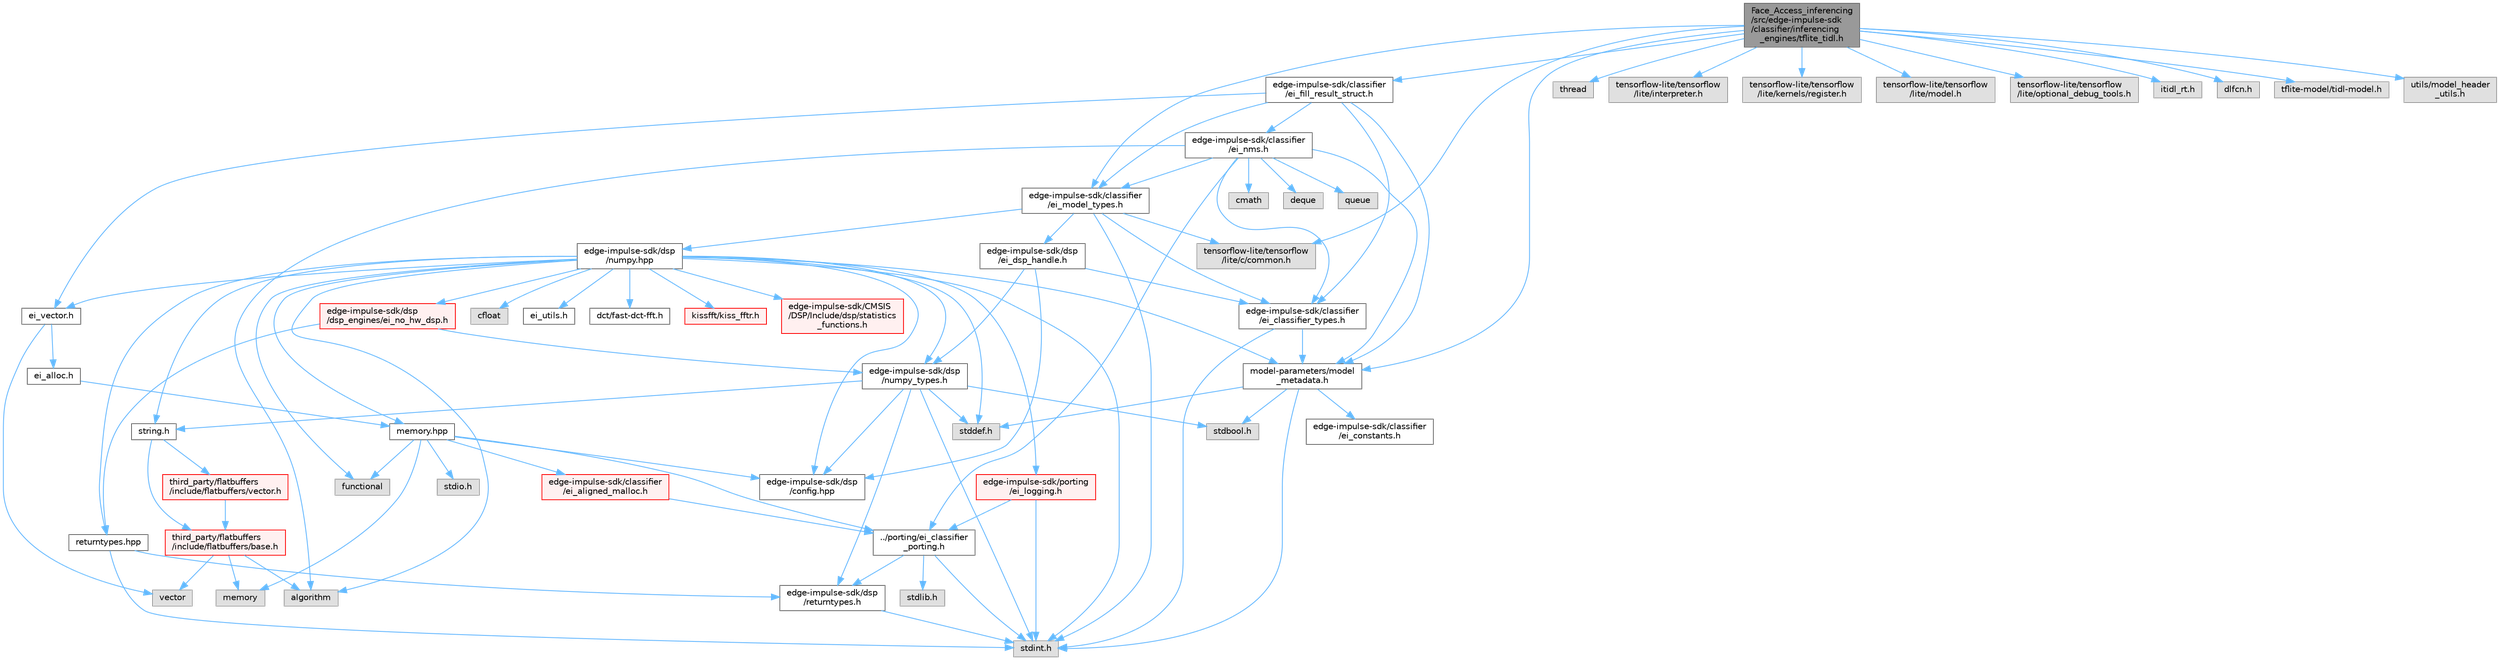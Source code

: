 digraph "Face_Access_inferencing/src/edge-impulse-sdk/classifier/inferencing_engines/tflite_tidl.h"
{
 // LATEX_PDF_SIZE
  bgcolor="transparent";
  edge [fontname=Helvetica,fontsize=10,labelfontname=Helvetica,labelfontsize=10];
  node [fontname=Helvetica,fontsize=10,shape=box,height=0.2,width=0.4];
  Node1 [id="Node000001",label="Face_Access_inferencing\l/src/edge-impulse-sdk\l/classifier/inferencing\l_engines/tflite_tidl.h",height=0.2,width=0.4,color="gray40", fillcolor="grey60", style="filled", fontcolor="black",tooltip=" "];
  Node1 -> Node2 [id="edge91_Node000001_Node000002",color="steelblue1",style="solid",tooltip=" "];
  Node2 [id="Node000002",label="model-parameters/model\l_metadata.h",height=0.2,width=0.4,color="grey40", fillcolor="white", style="filled",URL="$model__metadata_8h.html",tooltip=" "];
  Node2 -> Node3 [id="edge92_Node000002_Node000003",color="steelblue1",style="solid",tooltip=" "];
  Node3 [id="Node000003",label="stdint.h",height=0.2,width=0.4,color="grey60", fillcolor="#E0E0E0", style="filled",tooltip=" "];
  Node2 -> Node4 [id="edge93_Node000002_Node000004",color="steelblue1",style="solid",tooltip=" "];
  Node4 [id="Node000004",label="stdbool.h",height=0.2,width=0.4,color="grey60", fillcolor="#E0E0E0", style="filled",tooltip=" "];
  Node2 -> Node5 [id="edge94_Node000002_Node000005",color="steelblue1",style="solid",tooltip=" "];
  Node5 [id="Node000005",label="stddef.h",height=0.2,width=0.4,color="grey60", fillcolor="#E0E0E0", style="filled",tooltip=" "];
  Node2 -> Node6 [id="edge95_Node000002_Node000006",color="steelblue1",style="solid",tooltip=" "];
  Node6 [id="Node000006",label="edge-impulse-sdk/classifier\l/ei_constants.h",height=0.2,width=0.4,color="grey40", fillcolor="white", style="filled",URL="$ei__constants_8h.html",tooltip=" "];
  Node1 -> Node7 [id="edge96_Node000001_Node000007",color="steelblue1",style="solid",tooltip=" "];
  Node7 [id="Node000007",label="thread",height=0.2,width=0.4,color="grey60", fillcolor="#E0E0E0", style="filled",tooltip=" "];
  Node1 -> Node8 [id="edge97_Node000001_Node000008",color="steelblue1",style="solid",tooltip=" "];
  Node8 [id="Node000008",label="tensorflow-lite/tensorflow\l/lite/c/common.h",height=0.2,width=0.4,color="grey60", fillcolor="#E0E0E0", style="filled",tooltip=" "];
  Node1 -> Node9 [id="edge98_Node000001_Node000009",color="steelblue1",style="solid",tooltip=" "];
  Node9 [id="Node000009",label="tensorflow-lite/tensorflow\l/lite/interpreter.h",height=0.2,width=0.4,color="grey60", fillcolor="#E0E0E0", style="filled",tooltip=" "];
  Node1 -> Node10 [id="edge99_Node000001_Node000010",color="steelblue1",style="solid",tooltip=" "];
  Node10 [id="Node000010",label="tensorflow-lite/tensorflow\l/lite/kernels/register.h",height=0.2,width=0.4,color="grey60", fillcolor="#E0E0E0", style="filled",tooltip=" "];
  Node1 -> Node11 [id="edge100_Node000001_Node000011",color="steelblue1",style="solid",tooltip=" "];
  Node11 [id="Node000011",label="tensorflow-lite/tensorflow\l/lite/model.h",height=0.2,width=0.4,color="grey60", fillcolor="#E0E0E0", style="filled",tooltip=" "];
  Node1 -> Node12 [id="edge101_Node000001_Node000012",color="steelblue1",style="solid",tooltip=" "];
  Node12 [id="Node000012",label="tensorflow-lite/tensorflow\l/lite/optional_debug_tools.h",height=0.2,width=0.4,color="grey60", fillcolor="#E0E0E0", style="filled",tooltip=" "];
  Node1 -> Node13 [id="edge102_Node000001_Node000013",color="steelblue1",style="solid",tooltip=" "];
  Node13 [id="Node000013",label="edge-impulse-sdk/classifier\l/ei_fill_result_struct.h",height=0.2,width=0.4,color="grey40", fillcolor="white", style="filled",URL="$ei__fill__result__struct_8h.html",tooltip=" "];
  Node13 -> Node2 [id="edge103_Node000013_Node000002",color="steelblue1",style="solid",tooltip=" "];
  Node13 -> Node14 [id="edge104_Node000013_Node000014",color="steelblue1",style="solid",tooltip=" "];
  Node14 [id="Node000014",label="edge-impulse-sdk/classifier\l/ei_model_types.h",height=0.2,width=0.4,color="grey40", fillcolor="white", style="filled",URL="$ei__model__types_8h.html",tooltip=" "];
  Node14 -> Node3 [id="edge105_Node000014_Node000003",color="steelblue1",style="solid",tooltip=" "];
  Node14 -> Node15 [id="edge106_Node000014_Node000015",color="steelblue1",style="solid",tooltip=" "];
  Node15 [id="Node000015",label="edge-impulse-sdk/classifier\l/ei_classifier_types.h",height=0.2,width=0.4,color="grey40", fillcolor="white", style="filled",URL="$ei__classifier__types_8h.html",tooltip=" "];
  Node15 -> Node3 [id="edge107_Node000015_Node000003",color="steelblue1",style="solid",tooltip=" "];
  Node15 -> Node2 [id="edge108_Node000015_Node000002",color="steelblue1",style="solid",tooltip=" "];
  Node14 -> Node16 [id="edge109_Node000014_Node000016",color="steelblue1",style="solid",tooltip=" "];
  Node16 [id="Node000016",label="edge-impulse-sdk/dsp\l/ei_dsp_handle.h",height=0.2,width=0.4,color="grey40", fillcolor="white", style="filled",URL="$ei__dsp__handle_8h.html",tooltip=" "];
  Node16 -> Node17 [id="edge110_Node000016_Node000017",color="steelblue1",style="solid",tooltip=" "];
  Node17 [id="Node000017",label="edge-impulse-sdk/dsp\l/config.hpp",height=0.2,width=0.4,color="grey40", fillcolor="white", style="filled",URL="$config_8hpp.html",tooltip=" "];
  Node16 -> Node18 [id="edge111_Node000016_Node000018",color="steelblue1",style="solid",tooltip=" "];
  Node18 [id="Node000018",label="edge-impulse-sdk/dsp\l/numpy_types.h",height=0.2,width=0.4,color="grey40", fillcolor="white", style="filled",URL="$numpy__types_8h.html",tooltip=" "];
  Node18 -> Node3 [id="edge112_Node000018_Node000003",color="steelblue1",style="solid",tooltip=" "];
  Node18 -> Node4 [id="edge113_Node000018_Node000004",color="steelblue1",style="solid",tooltip=" "];
  Node18 -> Node19 [id="edge114_Node000018_Node000019",color="steelblue1",style="solid",tooltip=" "];
  Node19 [id="Node000019",label="string.h",height=0.2,width=0.4,color="grey40", fillcolor="white", style="filled",URL="$string_8h.html",tooltip=" "];
  Node19 -> Node20 [id="edge115_Node000019_Node000020",color="steelblue1",style="solid",tooltip=" "];
  Node20 [id="Node000020",label="third_party/flatbuffers\l/include/flatbuffers/base.h",height=0.2,width=0.4,color="red", fillcolor="#FFF0F0", style="filled",URL="$base_8h.html",tooltip=" "];
  Node20 -> Node29 [id="edge116_Node000020_Node000029",color="steelblue1",style="solid",tooltip=" "];
  Node29 [id="Node000029",label="vector",height=0.2,width=0.4,color="grey60", fillcolor="#E0E0E0", style="filled",tooltip=" "];
  Node20 -> Node31 [id="edge117_Node000020_Node000031",color="steelblue1",style="solid",tooltip=" "];
  Node31 [id="Node000031",label="algorithm",height=0.2,width=0.4,color="grey60", fillcolor="#E0E0E0", style="filled",tooltip=" "];
  Node20 -> Node33 [id="edge118_Node000020_Node000033",color="steelblue1",style="solid",tooltip=" "];
  Node33 [id="Node000033",label="memory",height=0.2,width=0.4,color="grey60", fillcolor="#E0E0E0", style="filled",tooltip=" "];
  Node19 -> Node34 [id="edge119_Node000019_Node000034",color="steelblue1",style="solid",tooltip=" "];
  Node34 [id="Node000034",label="third_party/flatbuffers\l/include/flatbuffers/vector.h",height=0.2,width=0.4,color="red", fillcolor="#FFF0F0", style="filled",URL="$vector_8h.html",tooltip=" "];
  Node34 -> Node20 [id="edge120_Node000034_Node000020",color="steelblue1",style="solid",tooltip=" "];
  Node18 -> Node5 [id="edge121_Node000018_Node000005",color="steelblue1",style="solid",tooltip=" "];
  Node18 -> Node17 [id="edge122_Node000018_Node000017",color="steelblue1",style="solid",tooltip=" "];
  Node18 -> Node38 [id="edge123_Node000018_Node000038",color="steelblue1",style="solid",tooltip=" "];
  Node38 [id="Node000038",label="edge-impulse-sdk/dsp\l/returntypes.h",height=0.2,width=0.4,color="grey40", fillcolor="white", style="filled",URL="$returntypes_8h.html",tooltip=" "];
  Node38 -> Node3 [id="edge124_Node000038_Node000003",color="steelblue1",style="solid",tooltip=" "];
  Node16 -> Node15 [id="edge125_Node000016_Node000015",color="steelblue1",style="solid",tooltip=" "];
  Node14 -> Node39 [id="edge126_Node000014_Node000039",color="steelblue1",style="solid",tooltip=" "];
  Node39 [id="Node000039",label="edge-impulse-sdk/dsp\l/numpy.hpp",height=0.2,width=0.4,color="grey40", fillcolor="white", style="filled",URL="$numpy_8hpp.html",tooltip=" "];
  Node39 -> Node3 [id="edge127_Node000039_Node000003",color="steelblue1",style="solid",tooltip=" "];
  Node39 -> Node19 [id="edge128_Node000039_Node000019",color="steelblue1",style="solid",tooltip=" "];
  Node39 -> Node5 [id="edge129_Node000039_Node000005",color="steelblue1",style="solid",tooltip=" "];
  Node39 -> Node40 [id="edge130_Node000039_Node000040",color="steelblue1",style="solid",tooltip=" "];
  Node40 [id="Node000040",label="cfloat",height=0.2,width=0.4,color="grey60", fillcolor="#E0E0E0", style="filled",tooltip=" "];
  Node39 -> Node41 [id="edge131_Node000039_Node000041",color="steelblue1",style="solid",tooltip=" "];
  Node41 [id="Node000041",label="ei_vector.h",height=0.2,width=0.4,color="grey40", fillcolor="white", style="filled",URL="$ei__vector_8h.html",tooltip=" "];
  Node41 -> Node42 [id="edge132_Node000041_Node000042",color="steelblue1",style="solid",tooltip=" "];
  Node42 [id="Node000042",label="ei_alloc.h",height=0.2,width=0.4,color="grey40", fillcolor="white", style="filled",URL="$ei__alloc_8h.html",tooltip=" "];
  Node42 -> Node43 [id="edge133_Node000042_Node000043",color="steelblue1",style="solid",tooltip=" "];
  Node43 [id="Node000043",label="memory.hpp",height=0.2,width=0.4,color="grey40", fillcolor="white", style="filled",URL="$memory_8hpp.html",tooltip=" "];
  Node43 -> Node44 [id="edge134_Node000043_Node000044",color="steelblue1",style="solid",tooltip=" "];
  Node44 [id="Node000044",label="functional",height=0.2,width=0.4,color="grey60", fillcolor="#E0E0E0", style="filled",tooltip=" "];
  Node43 -> Node45 [id="edge135_Node000043_Node000045",color="steelblue1",style="solid",tooltip=" "];
  Node45 [id="Node000045",label="stdio.h",height=0.2,width=0.4,color="grey60", fillcolor="#E0E0E0", style="filled",tooltip=" "];
  Node43 -> Node33 [id="edge136_Node000043_Node000033",color="steelblue1",style="solid",tooltip=" "];
  Node43 -> Node46 [id="edge137_Node000043_Node000046",color="steelblue1",style="solid",tooltip=" "];
  Node46 [id="Node000046",label="../porting/ei_classifier\l_porting.h",height=0.2,width=0.4,color="grey40", fillcolor="white", style="filled",URL="$ei__classifier__porting_8h.html",tooltip=" "];
  Node46 -> Node3 [id="edge138_Node000046_Node000003",color="steelblue1",style="solid",tooltip=" "];
  Node46 -> Node47 [id="edge139_Node000046_Node000047",color="steelblue1",style="solid",tooltip=" "];
  Node47 [id="Node000047",label="stdlib.h",height=0.2,width=0.4,color="grey60", fillcolor="#E0E0E0", style="filled",tooltip=" "];
  Node46 -> Node38 [id="edge140_Node000046_Node000038",color="steelblue1",style="solid",tooltip=" "];
  Node43 -> Node48 [id="edge141_Node000043_Node000048",color="steelblue1",style="solid",tooltip=" "];
  Node48 [id="Node000048",label="edge-impulse-sdk/classifier\l/ei_aligned_malloc.h",height=0.2,width=0.4,color="red", fillcolor="#FFF0F0", style="filled",URL="$ei__aligned__malloc_8h.html",tooltip=" "];
  Node48 -> Node46 [id="edge142_Node000048_Node000046",color="steelblue1",style="solid",tooltip=" "];
  Node43 -> Node17 [id="edge143_Node000043_Node000017",color="steelblue1",style="solid",tooltip=" "];
  Node41 -> Node29 [id="edge144_Node000041_Node000029",color="steelblue1",style="solid",tooltip=" "];
  Node39 -> Node31 [id="edge145_Node000039_Node000031",color="steelblue1",style="solid",tooltip=" "];
  Node39 -> Node18 [id="edge146_Node000039_Node000018",color="steelblue1",style="solid",tooltip=" "];
  Node39 -> Node17 [id="edge147_Node000039_Node000017",color="steelblue1",style="solid",tooltip=" "];
  Node39 -> Node49 [id="edge148_Node000039_Node000049",color="steelblue1",style="solid",tooltip=" "];
  Node49 [id="Node000049",label="returntypes.hpp",height=0.2,width=0.4,color="grey40", fillcolor="white", style="filled",URL="$returntypes_8hpp.html",tooltip=" "];
  Node49 -> Node3 [id="edge149_Node000049_Node000003",color="steelblue1",style="solid",tooltip=" "];
  Node49 -> Node38 [id="edge150_Node000049_Node000038",color="steelblue1",style="solid",tooltip=" "];
  Node39 -> Node43 [id="edge151_Node000039_Node000043",color="steelblue1",style="solid",tooltip=" "];
  Node39 -> Node50 [id="edge152_Node000039_Node000050",color="steelblue1",style="solid",tooltip=" "];
  Node50 [id="Node000050",label="ei_utils.h",height=0.2,width=0.4,color="grey40", fillcolor="white", style="filled",URL="$ei__utils_8h.html",tooltip=" "];
  Node39 -> Node51 [id="edge153_Node000039_Node000051",color="steelblue1",style="solid",tooltip=" "];
  Node51 [id="Node000051",label="dct/fast-dct-fft.h",height=0.2,width=0.4,color="grey40", fillcolor="white", style="filled",URL="$fast-dct-fft_8h.html",tooltip=" "];
  Node39 -> Node52 [id="edge154_Node000039_Node000052",color="steelblue1",style="solid",tooltip=" "];
  Node52 [id="Node000052",label="kissfft/kiss_fftr.h",height=0.2,width=0.4,color="red", fillcolor="#FFF0F0", style="filled",URL="$_face___access__inferencing_2src_2edge-impulse-sdk_2dsp_2kissfft_2kiss__fftr_8h.html",tooltip=" "];
  Node39 -> Node55 [id="edge155_Node000039_Node000055",color="steelblue1",style="solid",tooltip=" "];
  Node55 [id="Node000055",label="edge-impulse-sdk/porting\l/ei_logging.h",height=0.2,width=0.4,color="red", fillcolor="#FFF0F0", style="filled",URL="$ei__logging_8h.html",tooltip=" "];
  Node55 -> Node3 [id="edge156_Node000055_Node000003",color="steelblue1",style="solid",tooltip=" "];
  Node55 -> Node46 [id="edge157_Node000055_Node000046",color="steelblue1",style="solid",tooltip=" "];
  Node39 -> Node2 [id="edge158_Node000039_Node000002",color="steelblue1",style="solid",tooltip=" "];
  Node39 -> Node57 [id="edge159_Node000039_Node000057",color="steelblue1",style="solid",tooltip=" "];
  Node57 [id="Node000057",label="edge-impulse-sdk/dsp\l/dsp_engines/ei_no_hw_dsp.h",height=0.2,width=0.4,color="red", fillcolor="#FFF0F0", style="filled",URL="$ei__no__hw__dsp_8h.html",tooltip=" "];
  Node57 -> Node49 [id="edge160_Node000057_Node000049",color="steelblue1",style="solid",tooltip=" "];
  Node57 -> Node18 [id="edge161_Node000057_Node000018",color="steelblue1",style="solid",tooltip=" "];
  Node39 -> Node58 [id="edge162_Node000039_Node000058",color="steelblue1",style="solid",tooltip=" "];
  Node58 [id="Node000058",label="edge-impulse-sdk/CMSIS\l/DSP/Include/dsp/statistics\l_functions.h",height=0.2,width=0.4,color="red", fillcolor="#FFF0F0", style="filled",URL="$statistics__functions_8h.html",tooltip=" "];
  Node39 -> Node44 [id="edge163_Node000039_Node000044",color="steelblue1",style="solid",tooltip=" "];
  Node14 -> Node8 [id="edge164_Node000014_Node000008",color="steelblue1",style="solid",tooltip=" "];
  Node13 -> Node15 [id="edge165_Node000013_Node000015",color="steelblue1",style="solid",tooltip=" "];
  Node13 -> Node68 [id="edge166_Node000013_Node000068",color="steelblue1",style="solid",tooltip=" "];
  Node68 [id="Node000068",label="edge-impulse-sdk/classifier\l/ei_nms.h",height=0.2,width=0.4,color="grey40", fillcolor="white", style="filled",URL="$ei__nms_8h.html",tooltip=" "];
  Node68 -> Node2 [id="edge167_Node000068_Node000002",color="steelblue1",style="solid",tooltip=" "];
  Node68 -> Node14 [id="edge168_Node000068_Node000014",color="steelblue1",style="solid",tooltip=" "];
  Node68 -> Node15 [id="edge169_Node000068_Node000015",color="steelblue1",style="solid",tooltip=" "];
  Node68 -> Node46 [id="edge170_Node000068_Node000046",color="steelblue1",style="solid",tooltip=" "];
  Node68 -> Node31 [id="edge171_Node000068_Node000031",color="steelblue1",style="solid",tooltip=" "];
  Node68 -> Node69 [id="edge172_Node000068_Node000069",color="steelblue1",style="solid",tooltip=" "];
  Node69 [id="Node000069",label="cmath",height=0.2,width=0.4,color="grey60", fillcolor="#E0E0E0", style="filled",tooltip=" "];
  Node68 -> Node70 [id="edge173_Node000068_Node000070",color="steelblue1",style="solid",tooltip=" "];
  Node70 [id="Node000070",label="deque",height=0.2,width=0.4,color="grey60", fillcolor="#E0E0E0", style="filled",tooltip=" "];
  Node68 -> Node71 [id="edge174_Node000068_Node000071",color="steelblue1",style="solid",tooltip=" "];
  Node71 [id="Node000071",label="queue",height=0.2,width=0.4,color="grey60", fillcolor="#E0E0E0", style="filled",tooltip=" "];
  Node13 -> Node41 [id="edge175_Node000013_Node000041",color="steelblue1",style="solid",tooltip=" "];
  Node1 -> Node14 [id="edge176_Node000001_Node000014",color="steelblue1",style="solid",tooltip=" "];
  Node1 -> Node72 [id="edge177_Node000001_Node000072",color="steelblue1",style="solid",tooltip=" "];
  Node72 [id="Node000072",label="itidl_rt.h",height=0.2,width=0.4,color="grey60", fillcolor="#E0E0E0", style="filled",tooltip=" "];
  Node1 -> Node73 [id="edge178_Node000001_Node000073",color="steelblue1",style="solid",tooltip=" "];
  Node73 [id="Node000073",label="dlfcn.h",height=0.2,width=0.4,color="grey60", fillcolor="#E0E0E0", style="filled",tooltip=" "];
  Node1 -> Node74 [id="edge179_Node000001_Node000074",color="steelblue1",style="solid",tooltip=" "];
  Node74 [id="Node000074",label="tflite-model/tidl-model.h",height=0.2,width=0.4,color="grey60", fillcolor="#E0E0E0", style="filled",tooltip=" "];
  Node1 -> Node75 [id="edge180_Node000001_Node000075",color="steelblue1",style="solid",tooltip=" "];
  Node75 [id="Node000075",label="utils/model_header\l_utils.h",height=0.2,width=0.4,color="grey60", fillcolor="#E0E0E0", style="filled",tooltip=" "];
}
